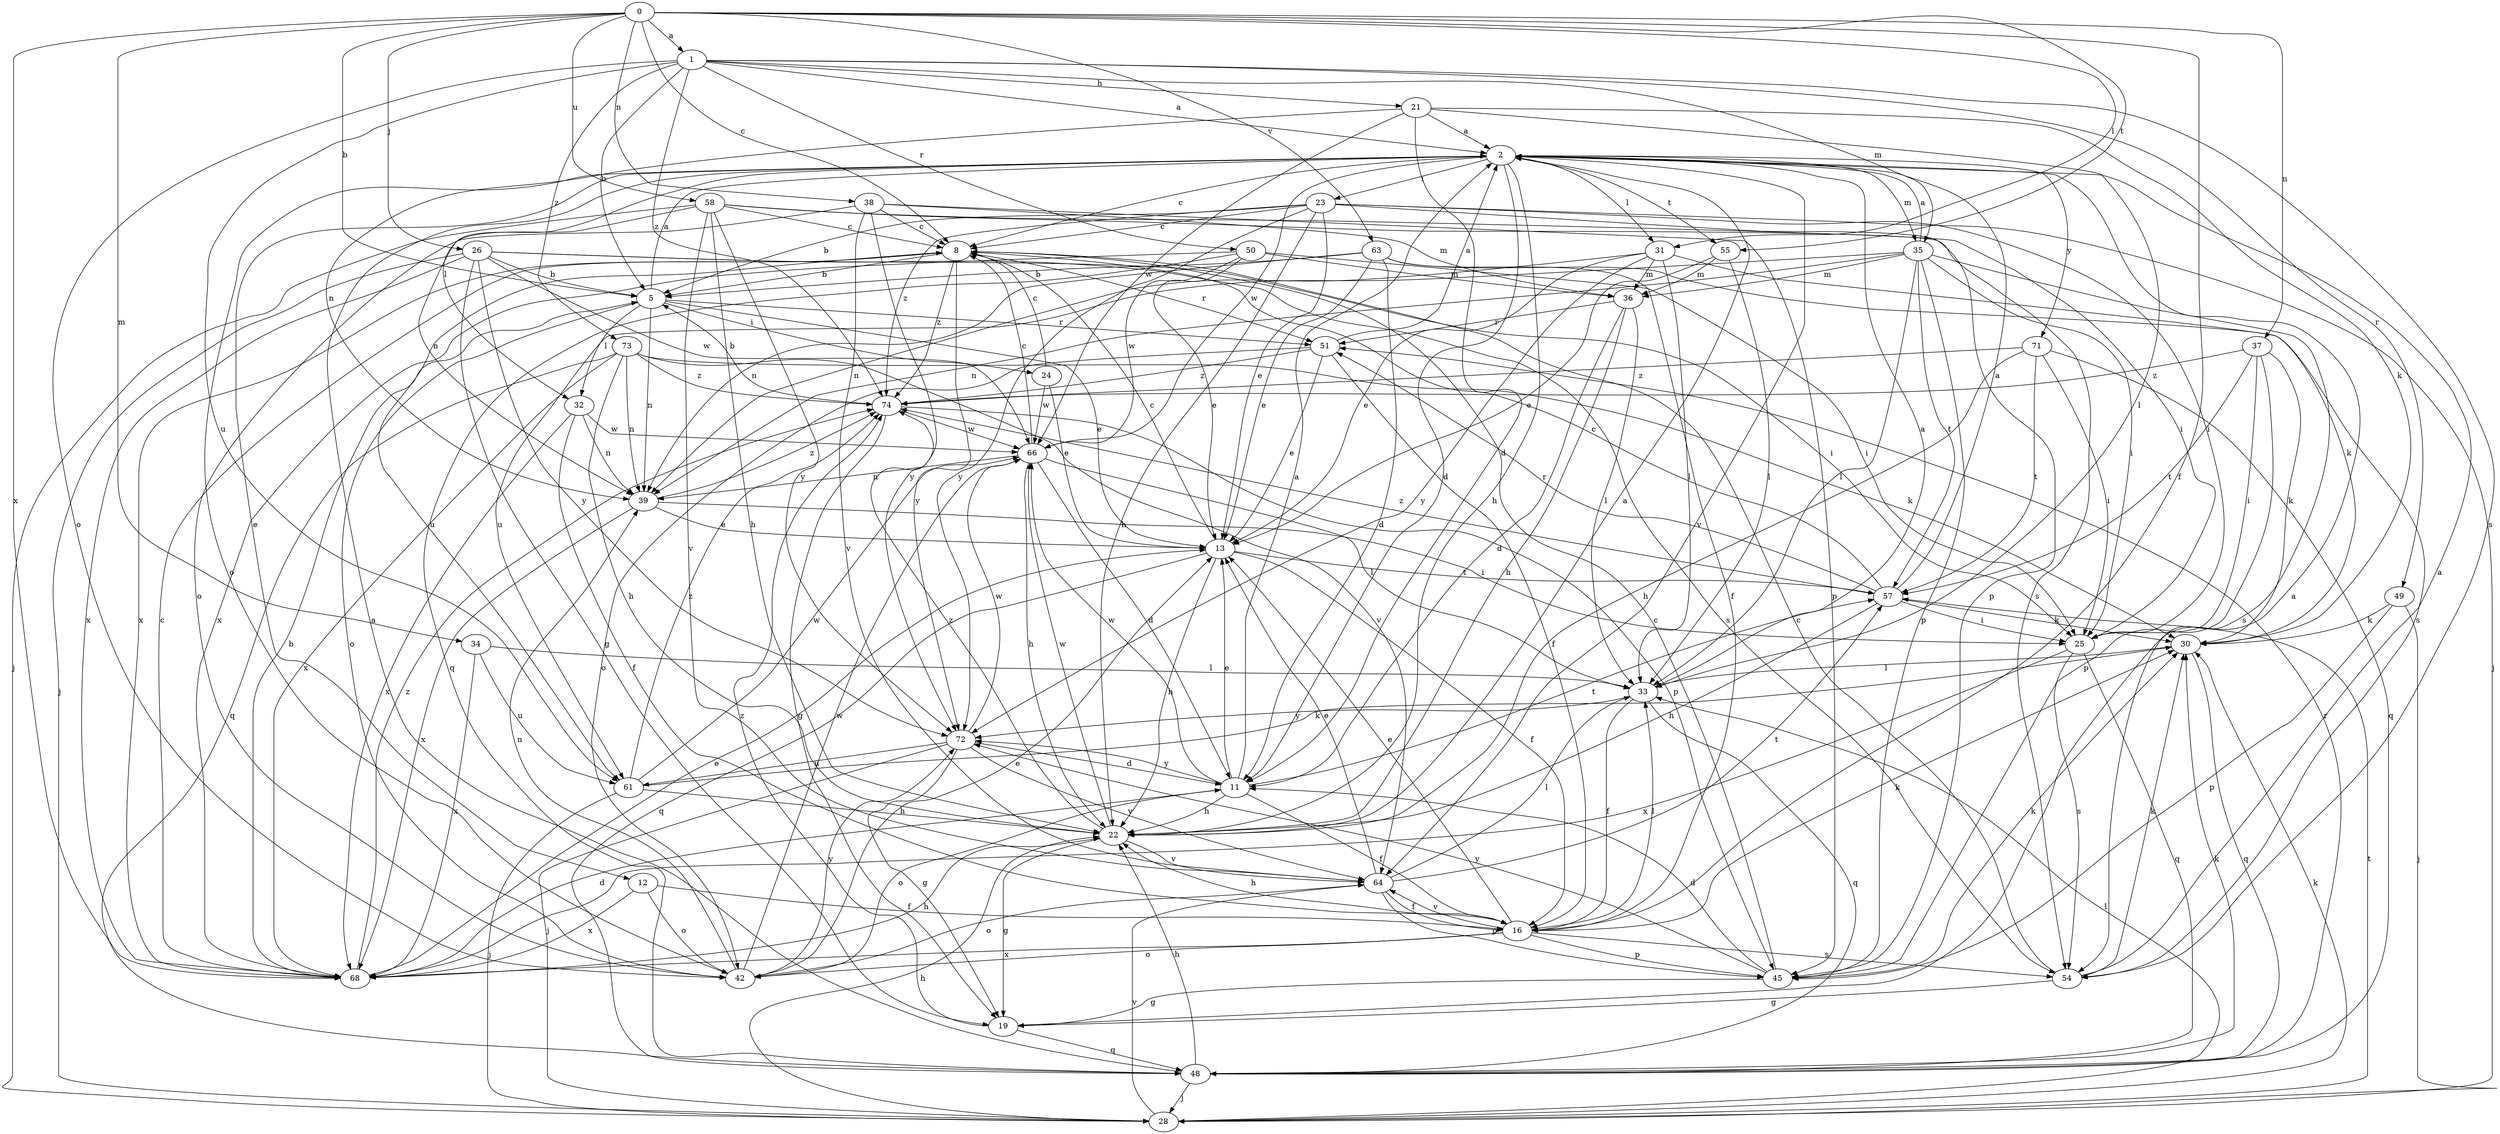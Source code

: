strict digraph  {
0;
1;
2;
5;
8;
11;
12;
13;
16;
19;
21;
22;
23;
24;
25;
26;
28;
30;
31;
32;
33;
34;
35;
36;
37;
38;
39;
42;
45;
48;
49;
50;
51;
54;
55;
57;
58;
61;
63;
64;
66;
68;
71;
72;
73;
74;
0 -> 1  [label=a];
0 -> 5  [label=b];
0 -> 8  [label=c];
0 -> 16  [label=f];
0 -> 26  [label=j];
0 -> 31  [label=l];
0 -> 34  [label=m];
0 -> 37  [label=n];
0 -> 38  [label=n];
0 -> 55  [label=t];
0 -> 58  [label=u];
0 -> 63  [label=v];
0 -> 68  [label=x];
1 -> 2  [label=a];
1 -> 5  [label=b];
1 -> 21  [label=h];
1 -> 35  [label=m];
1 -> 42  [label=o];
1 -> 49  [label=r];
1 -> 50  [label=r];
1 -> 54  [label=s];
1 -> 61  [label=u];
1 -> 73  [label=z];
1 -> 74  [label=z];
2 -> 8  [label=c];
2 -> 11  [label=d];
2 -> 12  [label=e];
2 -> 22  [label=h];
2 -> 23  [label=i];
2 -> 31  [label=l];
2 -> 32  [label=l];
2 -> 35  [label=m];
2 -> 42  [label=o];
2 -> 55  [label=t];
2 -> 64  [label=v];
2 -> 66  [label=w];
2 -> 71  [label=y];
5 -> 2  [label=a];
5 -> 13  [label=e];
5 -> 24  [label=i];
5 -> 32  [label=l];
5 -> 39  [label=n];
5 -> 42  [label=o];
5 -> 51  [label=r];
8 -> 5  [label=b];
8 -> 51  [label=r];
8 -> 61  [label=u];
8 -> 68  [label=x];
8 -> 72  [label=y];
8 -> 74  [label=z];
11 -> 2  [label=a];
11 -> 13  [label=e];
11 -> 16  [label=f];
11 -> 22  [label=h];
11 -> 42  [label=o];
11 -> 57  [label=t];
11 -> 66  [label=w];
11 -> 72  [label=y];
12 -> 16  [label=f];
12 -> 42  [label=o];
12 -> 68  [label=x];
13 -> 8  [label=c];
13 -> 16  [label=f];
13 -> 22  [label=h];
13 -> 48  [label=q];
13 -> 57  [label=t];
16 -> 13  [label=e];
16 -> 22  [label=h];
16 -> 30  [label=k];
16 -> 33  [label=l];
16 -> 42  [label=o];
16 -> 45  [label=p];
16 -> 54  [label=s];
16 -> 64  [label=v];
16 -> 68  [label=x];
19 -> 2  [label=a];
19 -> 48  [label=q];
19 -> 74  [label=z];
21 -> 2  [label=a];
21 -> 11  [label=d];
21 -> 30  [label=k];
21 -> 33  [label=l];
21 -> 39  [label=n];
21 -> 66  [label=w];
22 -> 2  [label=a];
22 -> 19  [label=g];
22 -> 64  [label=v];
22 -> 66  [label=w];
22 -> 74  [label=z];
23 -> 5  [label=b];
23 -> 8  [label=c];
23 -> 13  [label=e];
23 -> 22  [label=h];
23 -> 25  [label=i];
23 -> 28  [label=j];
23 -> 45  [label=p];
23 -> 72  [label=y];
23 -> 74  [label=z];
24 -> 8  [label=c];
24 -> 13  [label=e];
24 -> 66  [label=w];
25 -> 48  [label=q];
25 -> 54  [label=s];
25 -> 68  [label=x];
26 -> 5  [label=b];
26 -> 19  [label=g];
26 -> 25  [label=i];
26 -> 28  [label=j];
26 -> 54  [label=s];
26 -> 66  [label=w];
26 -> 68  [label=x];
26 -> 72  [label=y];
28 -> 22  [label=h];
28 -> 30  [label=k];
28 -> 33  [label=l];
28 -> 57  [label=t];
28 -> 64  [label=v];
30 -> 33  [label=l];
30 -> 48  [label=q];
31 -> 13  [label=e];
31 -> 30  [label=k];
31 -> 33  [label=l];
31 -> 36  [label=m];
31 -> 39  [label=n];
31 -> 72  [label=y];
32 -> 16  [label=f];
32 -> 39  [label=n];
32 -> 66  [label=w];
32 -> 68  [label=x];
33 -> 2  [label=a];
33 -> 16  [label=f];
33 -> 48  [label=q];
33 -> 72  [label=y];
34 -> 33  [label=l];
34 -> 61  [label=u];
34 -> 68  [label=x];
35 -> 2  [label=a];
35 -> 25  [label=i];
35 -> 33  [label=l];
35 -> 36  [label=m];
35 -> 39  [label=n];
35 -> 45  [label=p];
35 -> 54  [label=s];
35 -> 57  [label=t];
35 -> 61  [label=u];
36 -> 11  [label=d];
36 -> 22  [label=h];
36 -> 33  [label=l];
36 -> 51  [label=r];
37 -> 25  [label=i];
37 -> 30  [label=k];
37 -> 45  [label=p];
37 -> 57  [label=t];
37 -> 74  [label=z];
38 -> 8  [label=c];
38 -> 36  [label=m];
38 -> 42  [label=o];
38 -> 45  [label=p];
38 -> 64  [label=v];
38 -> 72  [label=y];
39 -> 13  [label=e];
39 -> 25  [label=i];
39 -> 68  [label=x];
39 -> 74  [label=z];
42 -> 13  [label=e];
42 -> 39  [label=n];
42 -> 66  [label=w];
42 -> 72  [label=y];
45 -> 8  [label=c];
45 -> 11  [label=d];
45 -> 19  [label=g];
45 -> 30  [label=k];
45 -> 72  [label=y];
48 -> 2  [label=a];
48 -> 22  [label=h];
48 -> 28  [label=j];
48 -> 30  [label=k];
48 -> 51  [label=r];
49 -> 28  [label=j];
49 -> 30  [label=k];
49 -> 45  [label=p];
50 -> 13  [label=e];
50 -> 25  [label=i];
50 -> 36  [label=m];
50 -> 48  [label=q];
50 -> 66  [label=w];
50 -> 68  [label=x];
51 -> 2  [label=a];
51 -> 13  [label=e];
51 -> 16  [label=f];
51 -> 42  [label=o];
51 -> 74  [label=z];
54 -> 2  [label=a];
54 -> 8  [label=c];
54 -> 19  [label=g];
54 -> 30  [label=k];
55 -> 13  [label=e];
55 -> 33  [label=l];
55 -> 36  [label=m];
57 -> 2  [label=a];
57 -> 8  [label=c];
57 -> 22  [label=h];
57 -> 25  [label=i];
57 -> 30  [label=k];
57 -> 51  [label=r];
57 -> 74  [label=z];
58 -> 8  [label=c];
58 -> 22  [label=h];
58 -> 25  [label=i];
58 -> 28  [label=j];
58 -> 39  [label=n];
58 -> 54  [label=s];
58 -> 64  [label=v];
58 -> 72  [label=y];
61 -> 22  [label=h];
61 -> 28  [label=j];
61 -> 30  [label=k];
61 -> 66  [label=w];
61 -> 74  [label=z];
63 -> 5  [label=b];
63 -> 11  [label=d];
63 -> 13  [label=e];
63 -> 16  [label=f];
63 -> 39  [label=n];
63 -> 54  [label=s];
64 -> 13  [label=e];
64 -> 16  [label=f];
64 -> 33  [label=l];
64 -> 42  [label=o];
64 -> 45  [label=p];
64 -> 57  [label=t];
66 -> 8  [label=c];
66 -> 11  [label=d];
66 -> 22  [label=h];
66 -> 33  [label=l];
66 -> 39  [label=n];
68 -> 5  [label=b];
68 -> 8  [label=c];
68 -> 11  [label=d];
68 -> 13  [label=e];
68 -> 22  [label=h];
68 -> 74  [label=z];
71 -> 22  [label=h];
71 -> 25  [label=i];
71 -> 48  [label=q];
71 -> 57  [label=t];
71 -> 74  [label=z];
72 -> 11  [label=d];
72 -> 19  [label=g];
72 -> 28  [label=j];
72 -> 61  [label=u];
72 -> 64  [label=v];
72 -> 66  [label=w];
73 -> 22  [label=h];
73 -> 30  [label=k];
73 -> 39  [label=n];
73 -> 48  [label=q];
73 -> 64  [label=v];
73 -> 68  [label=x];
73 -> 74  [label=z];
74 -> 5  [label=b];
74 -> 19  [label=g];
74 -> 45  [label=p];
74 -> 66  [label=w];
}
